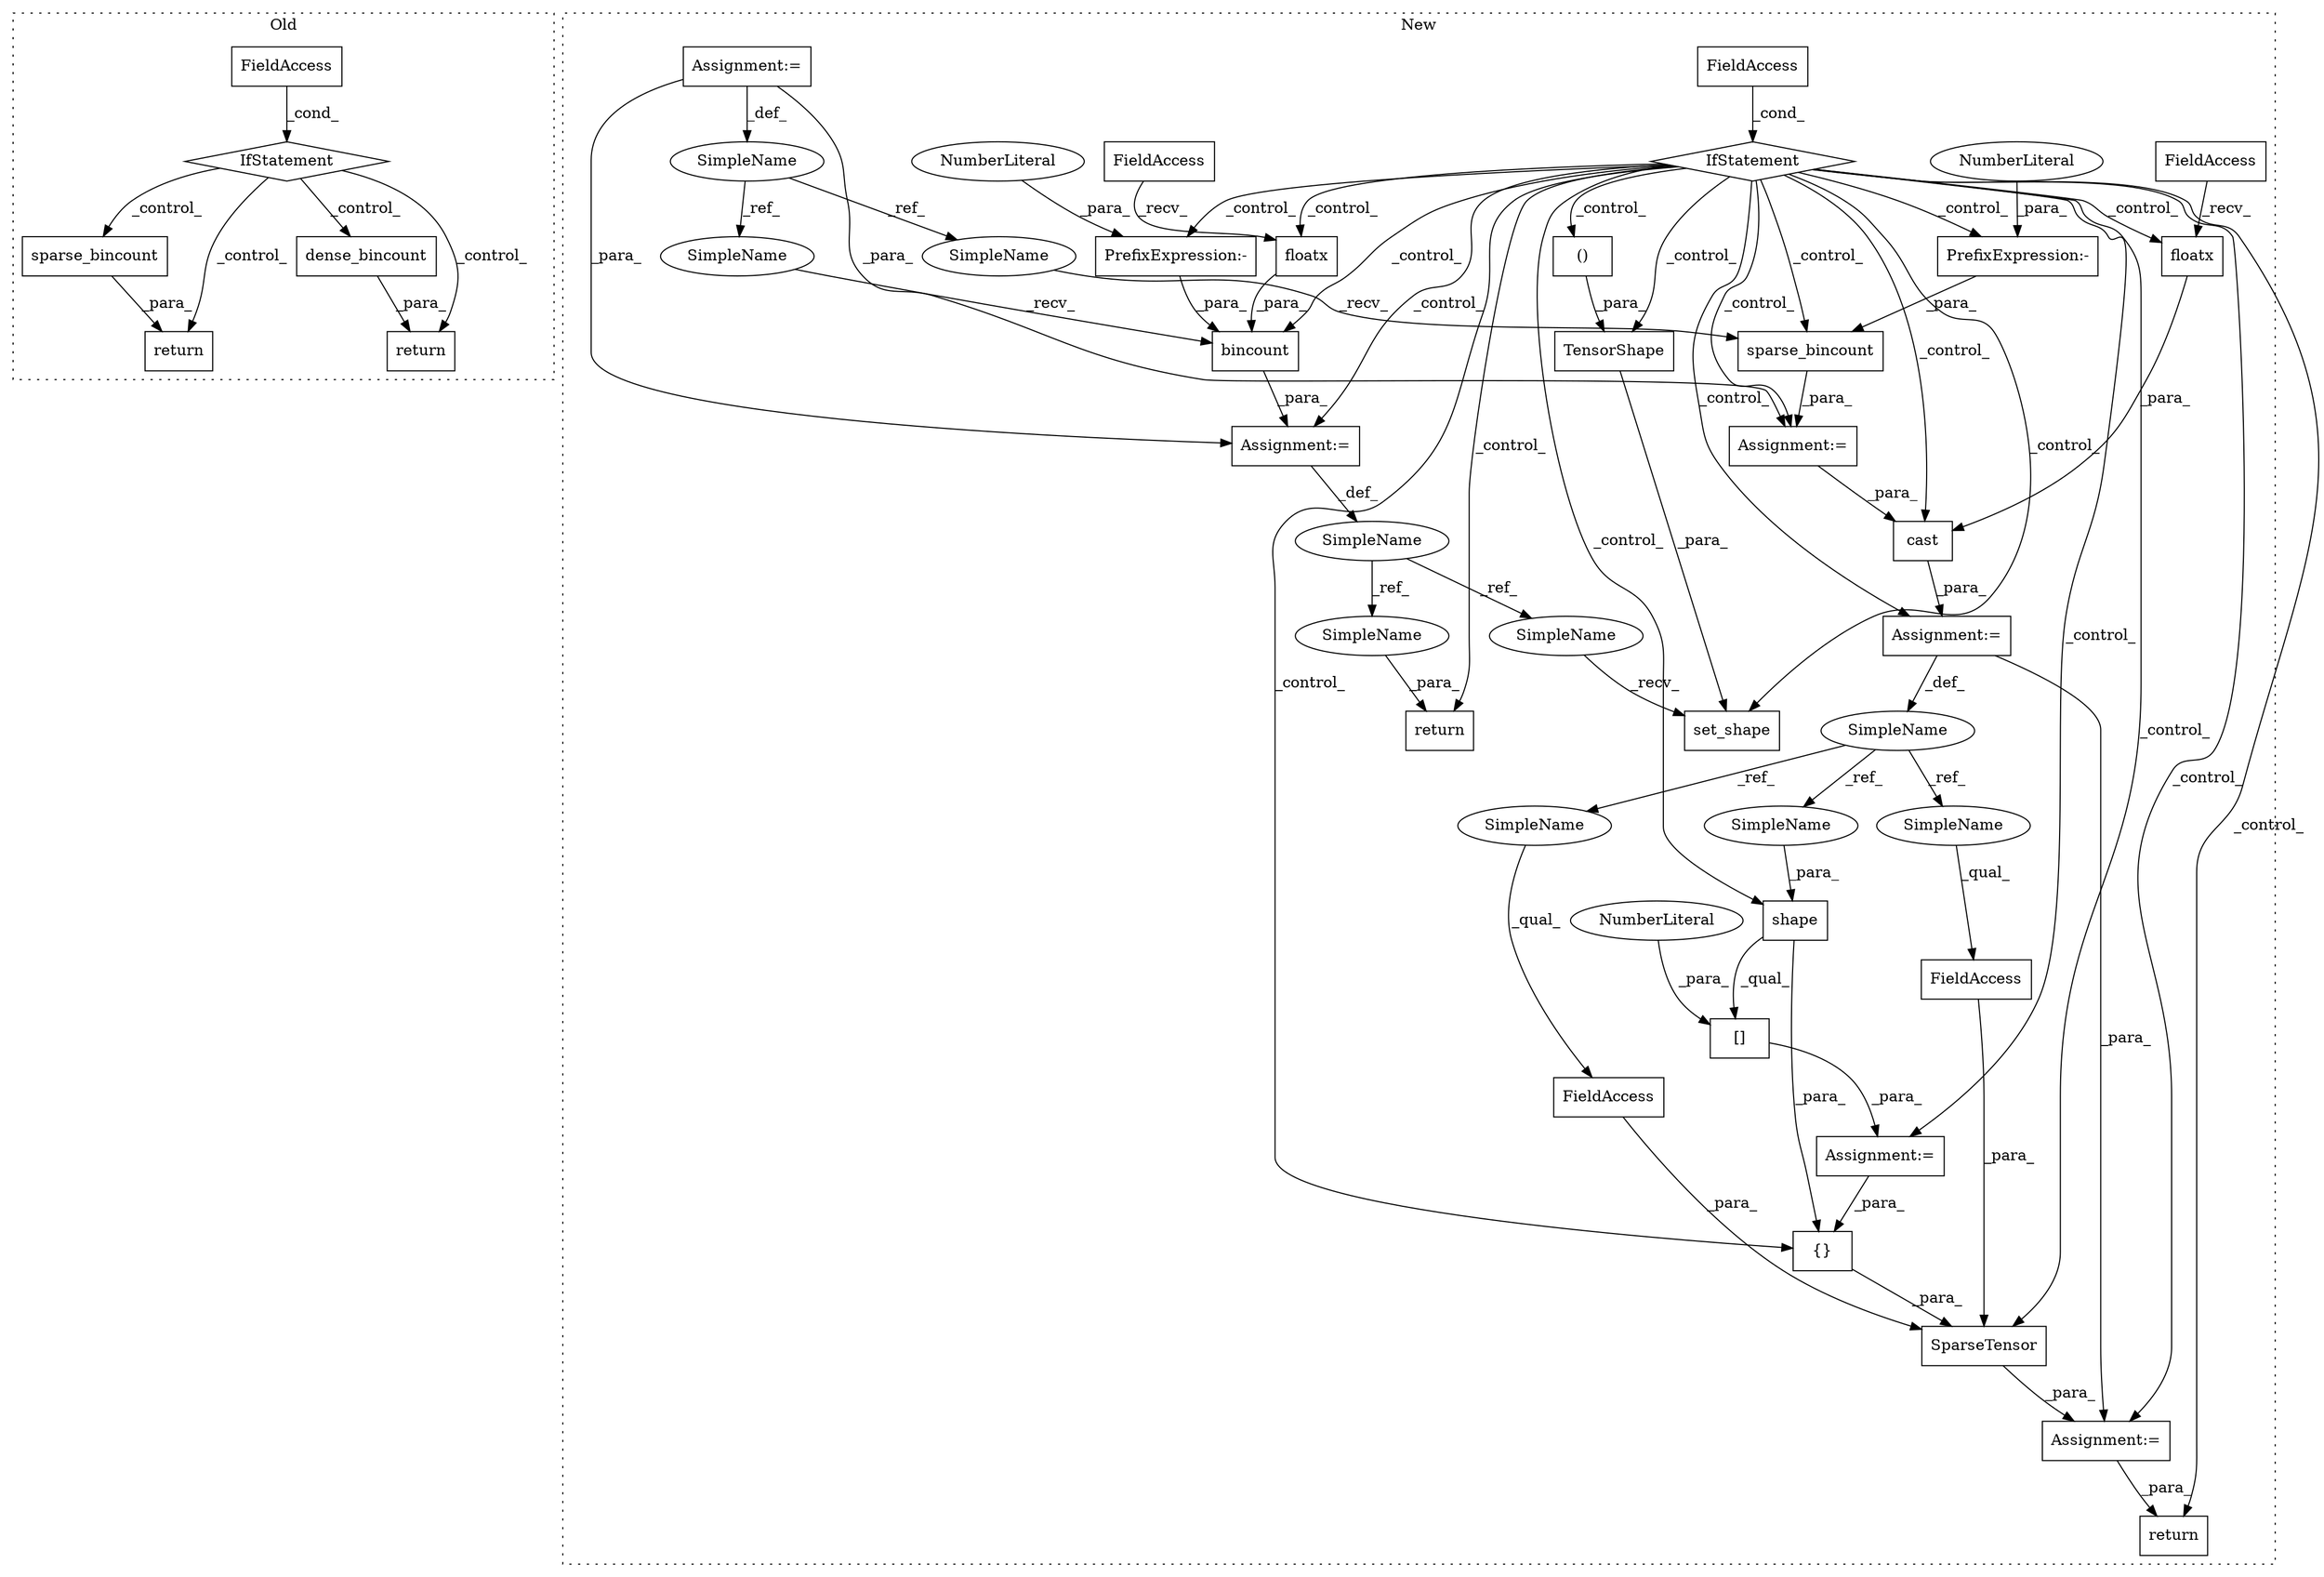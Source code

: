 digraph G {
subgraph cluster0 {
1 [label="sparse_bincount" a="32" s="9237,9297" l="16,1" shape="box"];
4 [label="return" a="41" s="9230" l="7" shape="box"];
20 [label="FieldAccess" a="22" s="9209" l="11" shape="box"];
25 [label="IfStatement" a="25" s="9205,9220" l="4,2" shape="diamond"];
27 [label="dense_bincount" a="32" s="9327,9386" l="15,1" shape="box"];
40 [label="return" a="41" s="9320" l="7" shape="box"];
label = "Old";
style="dotted";
}
subgraph cluster1 {
2 [label="sparse_bincount" a="32" s="9340,9413" l="16,1" shape="box"];
3 [label="Assignment:=" a="7" s="9509" l="1" shape="box"];
5 [label="return" a="41" s="9647" l="7" shape="box"];
6 [label="{}" a="4" s="9616,9637" l="1,1" shape="box"];
7 [label="[]" a="2" s="9510,9535" l="24,1" shape="box"];
8 [label="NumberLiteral" a="34" s="9534" l="1" shape="ellipse"];
9 [label="cast" a="32" s="9438,9490" l="5,1" shape="box"];
10 [label="SparseTensor" a="32" s="9565,9638" l="13,1" shape="box"];
11 [label="shape" a="32" s="9520,9532" l="6,1" shape="box"];
12 [label="SimpleName" a="42" s="9422" l="6" shape="ellipse"];
13 [label="FieldAccess" a="22" s="9593" l="13" shape="box"];
14 [label="FieldAccess" a="22" s="9298" l="12" shape="box"];
15 [label="()" a="106" s="9867" l="26" shape="box"];
16 [label="floatx" a="32" s="9784" l="8" shape="box"];
17 [label="bincount" a="32" s="9702,9809" l="9,1" shape="box"];
18 [label="FieldAccess" a="22" s="9578" l="14" shape="box"];
19 [label="FieldAccess" a="22" s="9752" l="10" shape="box"];
21 [label="floatx" a="32" s="9482" l="8" shape="box"];
22 [label="FieldAccess" a="22" s="9450" l="10" shape="box"];
23 [label="TensorShape" a="32" s="9848,9893" l="19,2" shape="box"];
24 [label="IfStatement" a="25" s="9294,9310" l="4,2" shape="diamond"];
26 [label="SimpleName" a="42" s="7147" l="12" shape="ellipse"];
28 [label="Assignment:=" a="7" s="9428" l="1" shape="box"];
29 [label="Assignment:=" a="7" s="9550" l="1" shape="box"];
30 [label="Assignment:=" a="7" s="9326" l="1" shape="box"];
31 [label="Assignment:=" a="7" s="7147" l="12" shape="box"];
32 [label="PrefixExpression:-" a="38" s="9793" l="1" shape="box"];
33 [label="NumberLiteral" a="34" s="9794" l="1" shape="ellipse"];
34 [label="Assignment:=" a="7" s="9688" l="1" shape="box"];
35 [label="set_shape" a="32" s="9825,9895" l="10,1" shape="box"];
36 [label="SimpleName" a="42" s="9682" l="6" shape="ellipse"];
37 [label="return" a="41" s="9904" l="7" shape="box"];
38 [label="PrefixExpression:-" a="38" s="9397" l="1" shape="box"];
39 [label="NumberLiteral" a="34" s="9398" l="1" shape="ellipse"];
41 [label="SimpleName" a="42" s="9689" l="12" shape="ellipse"];
42 [label="SimpleName" a="42" s="9327" l="12" shape="ellipse"];
43 [label="SimpleName" a="42" s="9578" l="6" shape="ellipse"];
44 [label="SimpleName" a="42" s="9593" l="6" shape="ellipse"];
45 [label="SimpleName" a="42" s="9526" l="6" shape="ellipse"];
46 [label="SimpleName" a="42" s="9818" l="6" shape="ellipse"];
47 [label="SimpleName" a="42" s="9911" l="6" shape="ellipse"];
label = "New";
style="dotted";
}
1 -> 4 [label="_para_"];
2 -> 30 [label="_para_"];
3 -> 6 [label="_para_"];
6 -> 10 [label="_para_"];
7 -> 3 [label="_para_"];
8 -> 7 [label="_para_"];
9 -> 28 [label="_para_"];
10 -> 29 [label="_para_"];
11 -> 7 [label="_qual_"];
11 -> 6 [label="_para_"];
12 -> 44 [label="_ref_"];
12 -> 43 [label="_ref_"];
12 -> 45 [label="_ref_"];
13 -> 10 [label="_para_"];
14 -> 24 [label="_cond_"];
15 -> 23 [label="_para_"];
16 -> 17 [label="_para_"];
17 -> 34 [label="_para_"];
18 -> 10 [label="_para_"];
19 -> 16 [label="_recv_"];
20 -> 25 [label="_cond_"];
21 -> 9 [label="_para_"];
22 -> 21 [label="_recv_"];
23 -> 35 [label="_para_"];
24 -> 15 [label="_control_"];
24 -> 28 [label="_control_"];
24 -> 6 [label="_control_"];
24 -> 10 [label="_control_"];
24 -> 29 [label="_control_"];
24 -> 21 [label="_control_"];
24 -> 32 [label="_control_"];
24 -> 30 [label="_control_"];
24 -> 17 [label="_control_"];
24 -> 23 [label="_control_"];
24 -> 34 [label="_control_"];
24 -> 11 [label="_control_"];
24 -> 35 [label="_control_"];
24 -> 38 [label="_control_"];
24 -> 9 [label="_control_"];
24 -> 3 [label="_control_"];
24 -> 37 [label="_control_"];
24 -> 2 [label="_control_"];
24 -> 5 [label="_control_"];
24 -> 16 [label="_control_"];
25 -> 40 [label="_control_"];
25 -> 27 [label="_control_"];
25 -> 4 [label="_control_"];
25 -> 1 [label="_control_"];
26 -> 42 [label="_ref_"];
26 -> 41 [label="_ref_"];
27 -> 40 [label="_para_"];
28 -> 12 [label="_def_"];
28 -> 29 [label="_para_"];
29 -> 5 [label="_para_"];
30 -> 9 [label="_para_"];
31 -> 30 [label="_para_"];
31 -> 34 [label="_para_"];
31 -> 26 [label="_def_"];
32 -> 17 [label="_para_"];
33 -> 32 [label="_para_"];
34 -> 36 [label="_def_"];
36 -> 46 [label="_ref_"];
36 -> 47 [label="_ref_"];
38 -> 2 [label="_para_"];
39 -> 38 [label="_para_"];
41 -> 17 [label="_recv_"];
42 -> 2 [label="_recv_"];
43 -> 18 [label="_qual_"];
44 -> 13 [label="_qual_"];
45 -> 11 [label="_para_"];
46 -> 35 [label="_recv_"];
47 -> 37 [label="_para_"];
}